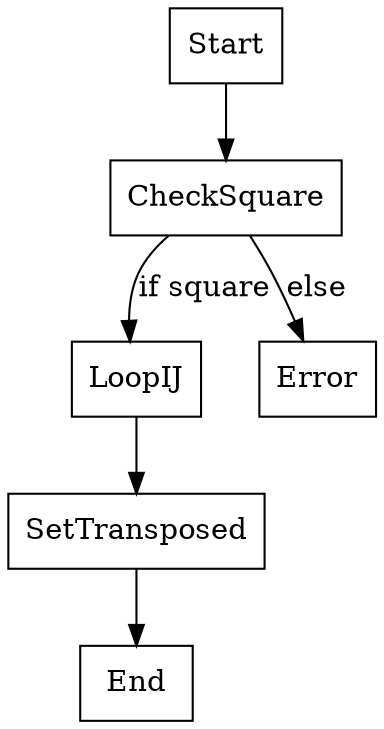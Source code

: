 digraph TranspBlock {
  node [shape=box];
  Start -> CheckSquare;
  CheckSquare -> LoopIJ [label="if square"];
  CheckSquare -> Error [label="else"];
  LoopIJ -> SetTransposed;
  SetTransposed -> End;
}
